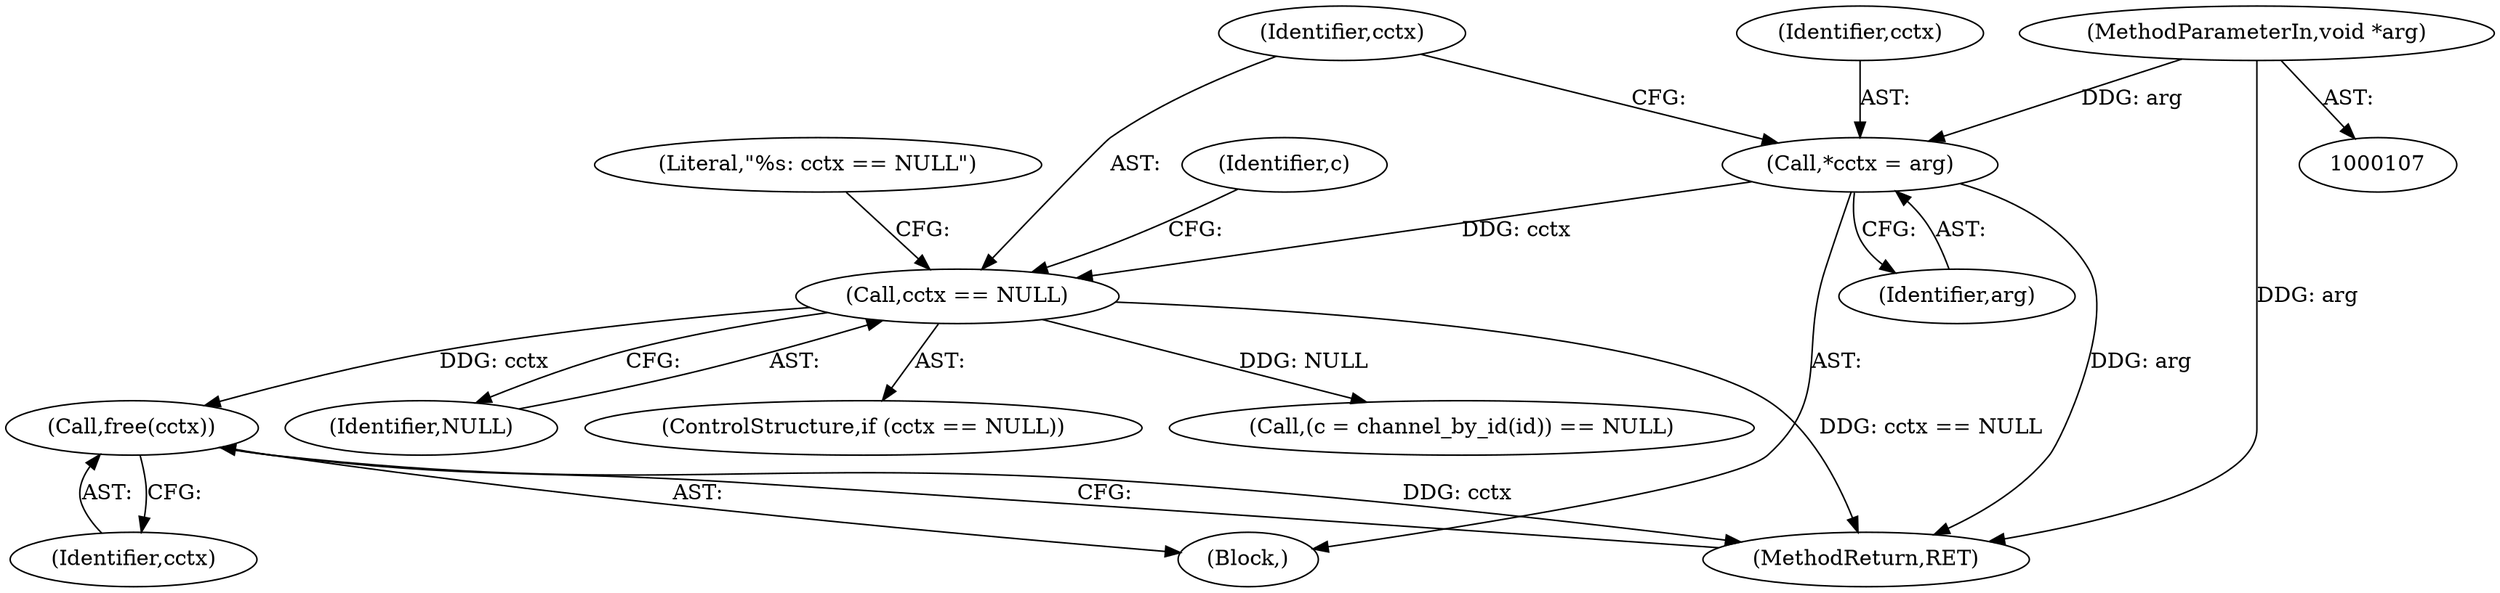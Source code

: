 digraph "0_mindrot_ed4ce82dbfa8a3a3c8ea6fa0db113c71e234416c_0@API" {
"1000359" [label="(Call,free(cctx))"];
"1000122" [label="(Call,cctx == NULL)"];
"1000113" [label="(Call,*cctx = arg)"];
"1000110" [label="(MethodParameterIn,void *arg)"];
"1000361" [label="(MethodReturn,RET)"];
"1000111" [label="(Block,)"];
"1000360" [label="(Identifier,cctx)"];
"1000124" [label="(Identifier,NULL)"];
"1000113" [label="(Call,*cctx = arg)"];
"1000115" [label="(Identifier,arg)"];
"1000131" [label="(Identifier,c)"];
"1000121" [label="(ControlStructure,if (cctx == NULL))"];
"1000126" [label="(Literal,\"%s: cctx == NULL\")"];
"1000359" [label="(Call,free(cctx))"];
"1000129" [label="(Call,(c = channel_by_id(id)) == NULL)"];
"1000123" [label="(Identifier,cctx)"];
"1000114" [label="(Identifier,cctx)"];
"1000122" [label="(Call,cctx == NULL)"];
"1000110" [label="(MethodParameterIn,void *arg)"];
"1000359" -> "1000111"  [label="AST: "];
"1000359" -> "1000360"  [label="CFG: "];
"1000360" -> "1000359"  [label="AST: "];
"1000361" -> "1000359"  [label="CFG: "];
"1000359" -> "1000361"  [label="DDG: cctx"];
"1000122" -> "1000359"  [label="DDG: cctx"];
"1000122" -> "1000121"  [label="AST: "];
"1000122" -> "1000124"  [label="CFG: "];
"1000123" -> "1000122"  [label="AST: "];
"1000124" -> "1000122"  [label="AST: "];
"1000126" -> "1000122"  [label="CFG: "];
"1000131" -> "1000122"  [label="CFG: "];
"1000122" -> "1000361"  [label="DDG: cctx == NULL"];
"1000113" -> "1000122"  [label="DDG: cctx"];
"1000122" -> "1000129"  [label="DDG: NULL"];
"1000113" -> "1000111"  [label="AST: "];
"1000113" -> "1000115"  [label="CFG: "];
"1000114" -> "1000113"  [label="AST: "];
"1000115" -> "1000113"  [label="AST: "];
"1000123" -> "1000113"  [label="CFG: "];
"1000113" -> "1000361"  [label="DDG: arg"];
"1000110" -> "1000113"  [label="DDG: arg"];
"1000110" -> "1000107"  [label="AST: "];
"1000110" -> "1000361"  [label="DDG: arg"];
}

